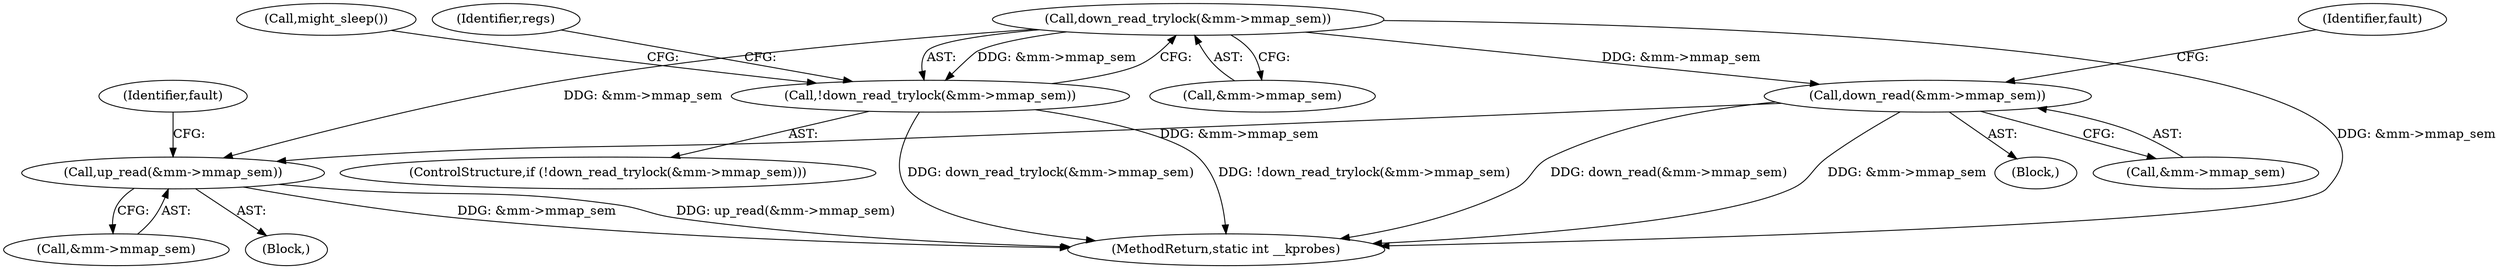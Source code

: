 digraph "0_linux_5a0fdfada3a2aa50d7b947a2e958bf00cbe0d830_0@API" {
"1000187" [label="(Call,down_read_trylock(&mm->mmap_sem))"];
"1000186" [label="(Call,!down_read_trylock(&mm->mmap_sem))"];
"1000205" [label="(Call,down_read(&mm->mmap_sem))"];
"1000285" [label="(Call,up_read(&mm->mmap_sem))"];
"1000185" [label="(ControlStructure,if (!down_read_trylock(&mm->mmap_sem)))"];
"1000205" [label="(Call,down_read(&mm->mmap_sem))"];
"1000206" [label="(Call,&mm->mmap_sem)"];
"1000286" [label="(Call,&mm->mmap_sem)"];
"1000285" [label="(Call,up_read(&mm->mmap_sem))"];
"1000356" [label="(MethodReturn,static int __kprobes)"];
"1000197" [label="(Identifier,regs)"];
"1000212" [label="(Call,might_sleep())"];
"1000192" [label="(Block,)"];
"1000116" [label="(Block,)"];
"1000225" [label="(Identifier,fault)"];
"1000187" [label="(Call,down_read_trylock(&mm->mmap_sem))"];
"1000188" [label="(Call,&mm->mmap_sem)"];
"1000186" [label="(Call,!down_read_trylock(&mm->mmap_sem))"];
"1000294" [label="(Identifier,fault)"];
"1000187" -> "1000186"  [label="AST: "];
"1000187" -> "1000188"  [label="CFG: "];
"1000188" -> "1000187"  [label="AST: "];
"1000186" -> "1000187"  [label="CFG: "];
"1000187" -> "1000356"  [label="DDG: &mm->mmap_sem"];
"1000187" -> "1000186"  [label="DDG: &mm->mmap_sem"];
"1000187" -> "1000205"  [label="DDG: &mm->mmap_sem"];
"1000187" -> "1000285"  [label="DDG: &mm->mmap_sem"];
"1000186" -> "1000185"  [label="AST: "];
"1000197" -> "1000186"  [label="CFG: "];
"1000212" -> "1000186"  [label="CFG: "];
"1000186" -> "1000356"  [label="DDG: !down_read_trylock(&mm->mmap_sem)"];
"1000186" -> "1000356"  [label="DDG: down_read_trylock(&mm->mmap_sem)"];
"1000205" -> "1000192"  [label="AST: "];
"1000205" -> "1000206"  [label="CFG: "];
"1000206" -> "1000205"  [label="AST: "];
"1000225" -> "1000205"  [label="CFG: "];
"1000205" -> "1000356"  [label="DDG: &mm->mmap_sem"];
"1000205" -> "1000356"  [label="DDG: down_read(&mm->mmap_sem)"];
"1000205" -> "1000285"  [label="DDG: &mm->mmap_sem"];
"1000285" -> "1000116"  [label="AST: "];
"1000285" -> "1000286"  [label="CFG: "];
"1000286" -> "1000285"  [label="AST: "];
"1000294" -> "1000285"  [label="CFG: "];
"1000285" -> "1000356"  [label="DDG: &mm->mmap_sem"];
"1000285" -> "1000356"  [label="DDG: up_read(&mm->mmap_sem)"];
}
